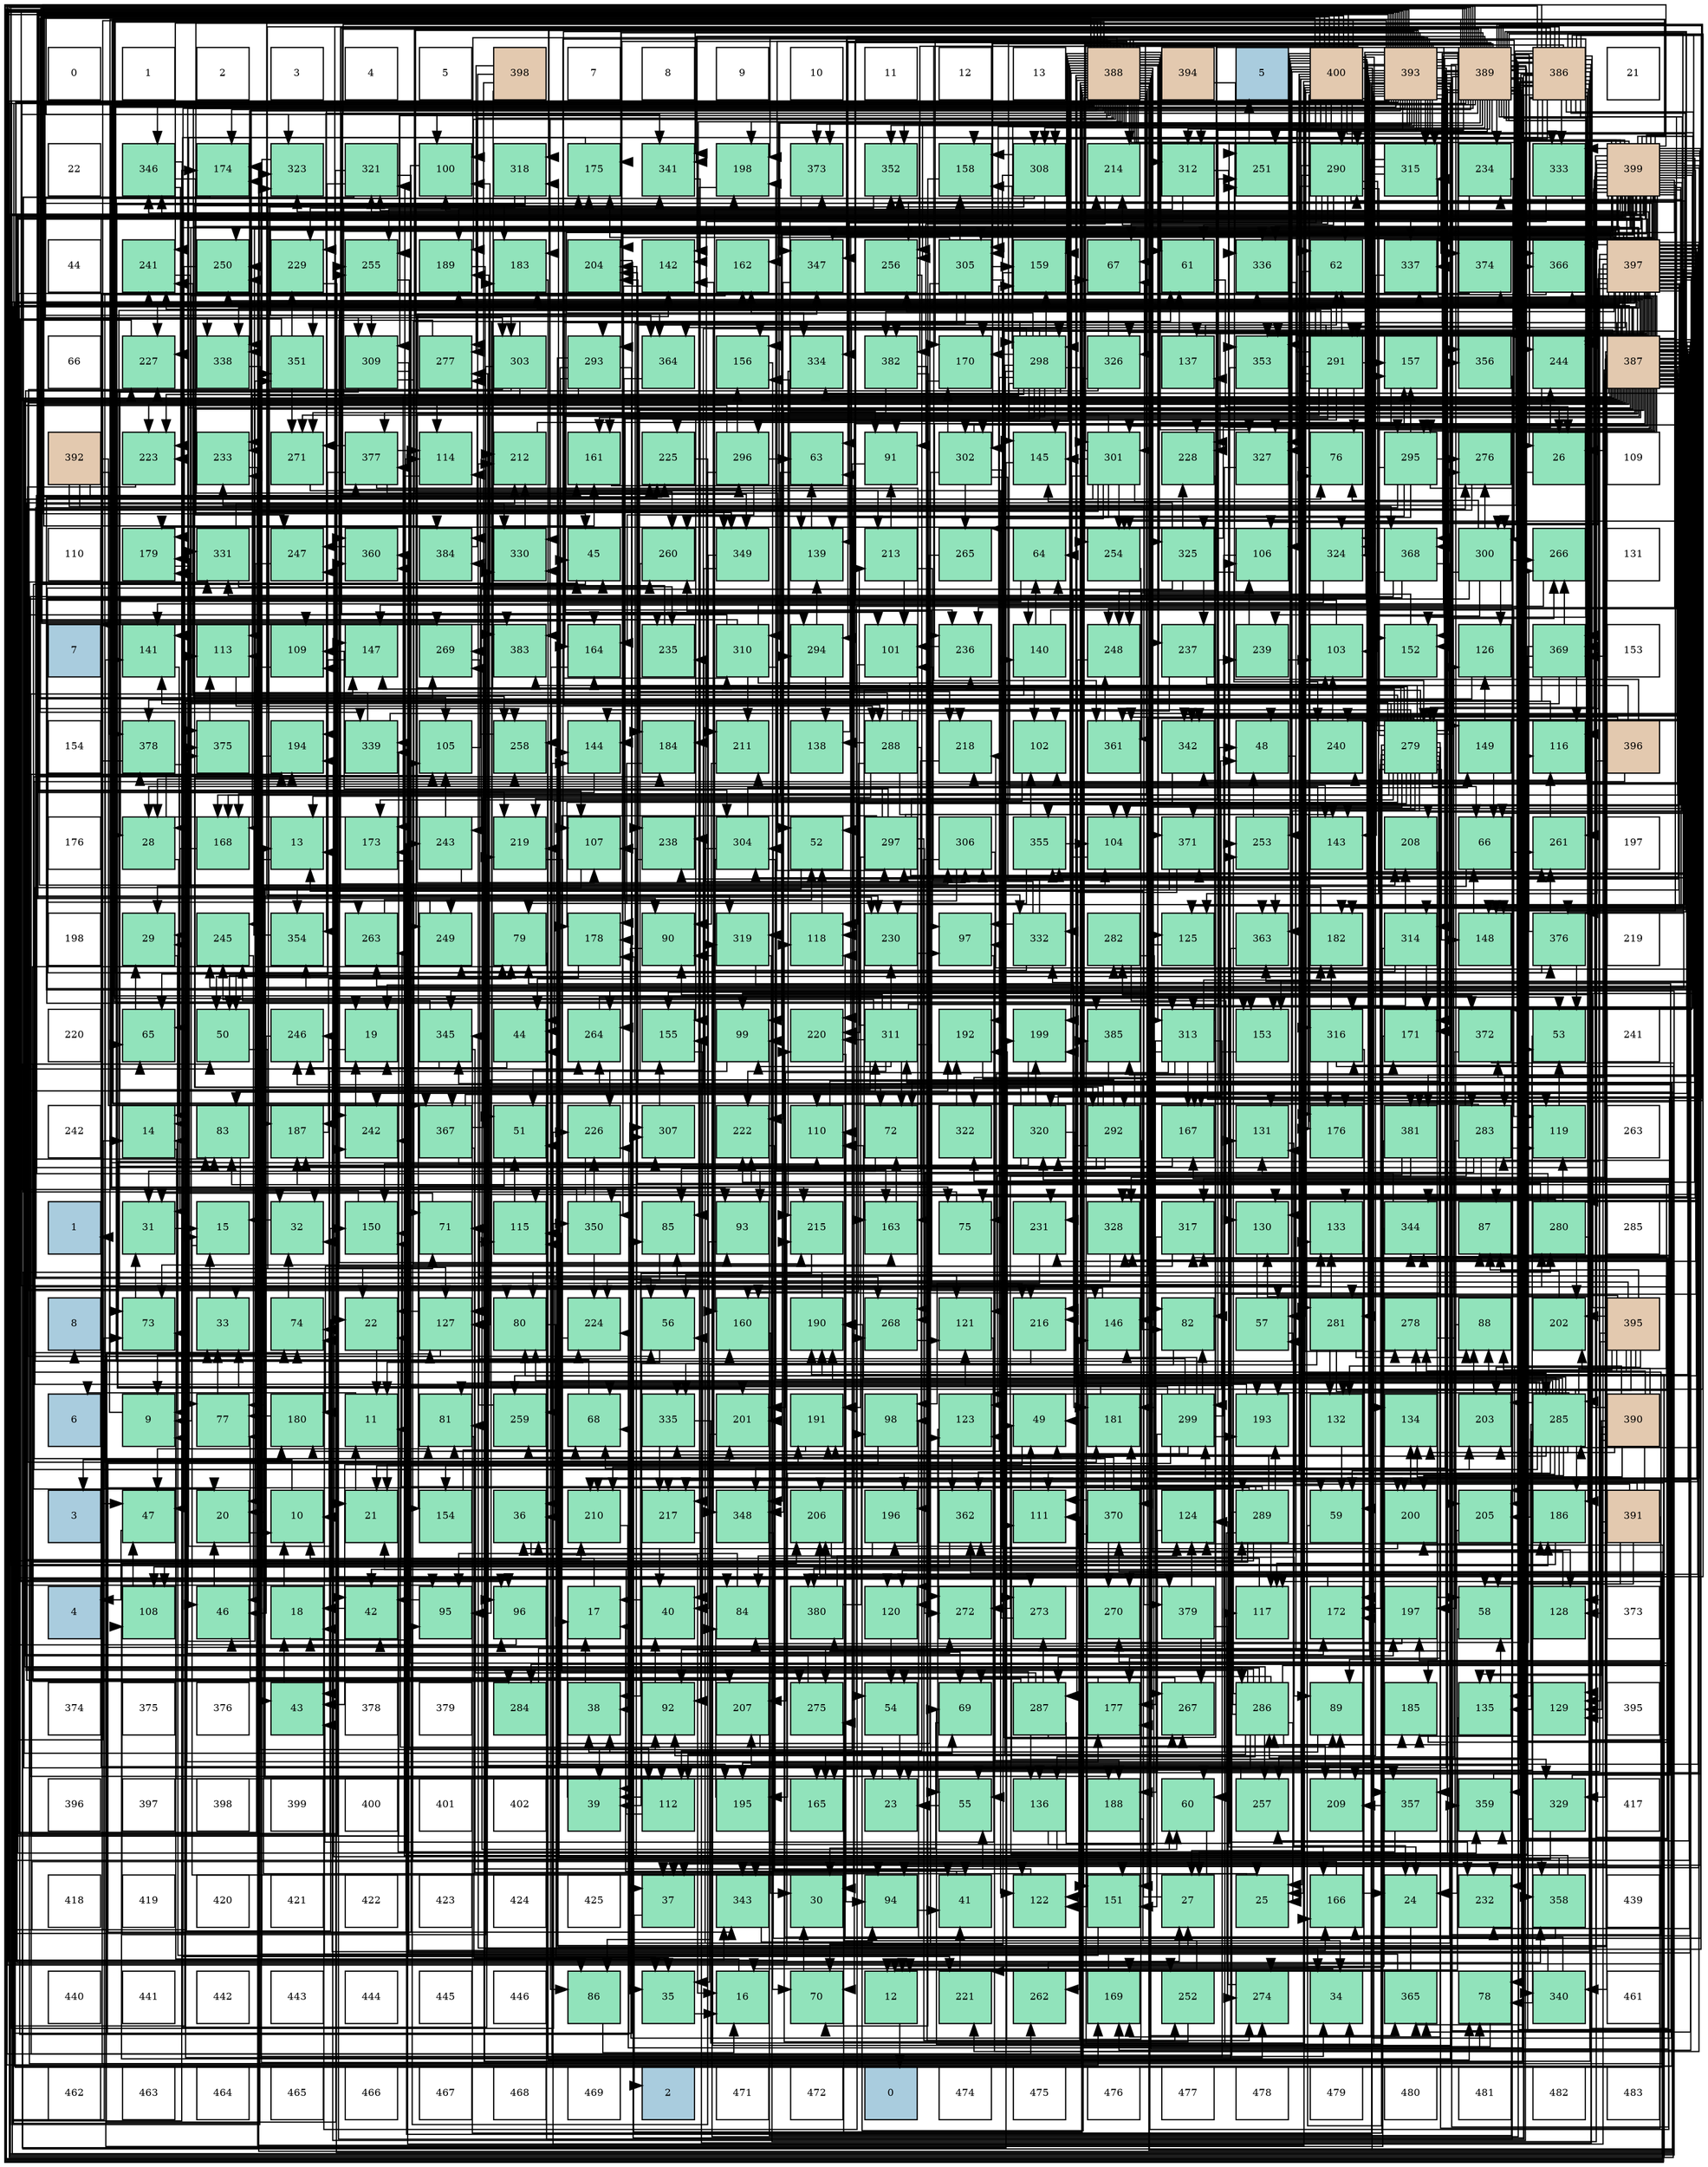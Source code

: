 digraph layout{
 rankdir=TB;
 splines=ortho;
 node [style=filled shape=square fixedsize=true width=0.6];
0[label="0", fontsize=8, fillcolor="#ffffff"];
1[label="1", fontsize=8, fillcolor="#ffffff"];
2[label="2", fontsize=8, fillcolor="#ffffff"];
3[label="3", fontsize=8, fillcolor="#ffffff"];
4[label="4", fontsize=8, fillcolor="#ffffff"];
5[label="5", fontsize=8, fillcolor="#ffffff"];
6[label="398", fontsize=8, fillcolor="#e3c9af"];
7[label="7", fontsize=8, fillcolor="#ffffff"];
8[label="8", fontsize=8, fillcolor="#ffffff"];
9[label="9", fontsize=8, fillcolor="#ffffff"];
10[label="10", fontsize=8, fillcolor="#ffffff"];
11[label="11", fontsize=8, fillcolor="#ffffff"];
12[label="12", fontsize=8, fillcolor="#ffffff"];
13[label="13", fontsize=8, fillcolor="#ffffff"];
14[label="388", fontsize=8, fillcolor="#e3c9af"];
15[label="394", fontsize=8, fillcolor="#e3c9af"];
16[label="5", fontsize=8, fillcolor="#a9ccde"];
17[label="400", fontsize=8, fillcolor="#e3c9af"];
18[label="393", fontsize=8, fillcolor="#e3c9af"];
19[label="389", fontsize=8, fillcolor="#e3c9af"];
20[label="386", fontsize=8, fillcolor="#e3c9af"];
21[label="21", fontsize=8, fillcolor="#ffffff"];
22[label="22", fontsize=8, fillcolor="#ffffff"];
23[label="346", fontsize=8, fillcolor="#91e3bb"];
24[label="174", fontsize=8, fillcolor="#91e3bb"];
25[label="323", fontsize=8, fillcolor="#91e3bb"];
26[label="321", fontsize=8, fillcolor="#91e3bb"];
27[label="100", fontsize=8, fillcolor="#91e3bb"];
28[label="318", fontsize=8, fillcolor="#91e3bb"];
29[label="175", fontsize=8, fillcolor="#91e3bb"];
30[label="341", fontsize=8, fillcolor="#91e3bb"];
31[label="198", fontsize=8, fillcolor="#91e3bb"];
32[label="373", fontsize=8, fillcolor="#91e3bb"];
33[label="352", fontsize=8, fillcolor="#91e3bb"];
34[label="158", fontsize=8, fillcolor="#91e3bb"];
35[label="308", fontsize=8, fillcolor="#91e3bb"];
36[label="214", fontsize=8, fillcolor="#91e3bb"];
37[label="312", fontsize=8, fillcolor="#91e3bb"];
38[label="251", fontsize=8, fillcolor="#91e3bb"];
39[label="290", fontsize=8, fillcolor="#91e3bb"];
40[label="315", fontsize=8, fillcolor="#91e3bb"];
41[label="234", fontsize=8, fillcolor="#91e3bb"];
42[label="333", fontsize=8, fillcolor="#91e3bb"];
43[label="399", fontsize=8, fillcolor="#e3c9af"];
44[label="44", fontsize=8, fillcolor="#ffffff"];
45[label="241", fontsize=8, fillcolor="#91e3bb"];
46[label="250", fontsize=8, fillcolor="#91e3bb"];
47[label="229", fontsize=8, fillcolor="#91e3bb"];
48[label="255", fontsize=8, fillcolor="#91e3bb"];
49[label="189", fontsize=8, fillcolor="#91e3bb"];
50[label="183", fontsize=8, fillcolor="#91e3bb"];
51[label="204", fontsize=8, fillcolor="#91e3bb"];
52[label="142", fontsize=8, fillcolor="#91e3bb"];
53[label="162", fontsize=8, fillcolor="#91e3bb"];
54[label="347", fontsize=8, fillcolor="#91e3bb"];
55[label="256", fontsize=8, fillcolor="#91e3bb"];
56[label="305", fontsize=8, fillcolor="#91e3bb"];
57[label="159", fontsize=8, fillcolor="#91e3bb"];
58[label="67", fontsize=8, fillcolor="#91e3bb"];
59[label="61", fontsize=8, fillcolor="#91e3bb"];
60[label="336", fontsize=8, fillcolor="#91e3bb"];
61[label="62", fontsize=8, fillcolor="#91e3bb"];
62[label="337", fontsize=8, fillcolor="#91e3bb"];
63[label="374", fontsize=8, fillcolor="#91e3bb"];
64[label="366", fontsize=8, fillcolor="#91e3bb"];
65[label="397", fontsize=8, fillcolor="#e3c9af"];
66[label="66", fontsize=8, fillcolor="#ffffff"];
67[label="227", fontsize=8, fillcolor="#91e3bb"];
68[label="338", fontsize=8, fillcolor="#91e3bb"];
69[label="351", fontsize=8, fillcolor="#91e3bb"];
70[label="309", fontsize=8, fillcolor="#91e3bb"];
71[label="277", fontsize=8, fillcolor="#91e3bb"];
72[label="303", fontsize=8, fillcolor="#91e3bb"];
73[label="293", fontsize=8, fillcolor="#91e3bb"];
74[label="364", fontsize=8, fillcolor="#91e3bb"];
75[label="156", fontsize=8, fillcolor="#91e3bb"];
76[label="334", fontsize=8, fillcolor="#91e3bb"];
77[label="382", fontsize=8, fillcolor="#91e3bb"];
78[label="170", fontsize=8, fillcolor="#91e3bb"];
79[label="298", fontsize=8, fillcolor="#91e3bb"];
80[label="326", fontsize=8, fillcolor="#91e3bb"];
81[label="137", fontsize=8, fillcolor="#91e3bb"];
82[label="353", fontsize=8, fillcolor="#91e3bb"];
83[label="291", fontsize=8, fillcolor="#91e3bb"];
84[label="157", fontsize=8, fillcolor="#91e3bb"];
85[label="356", fontsize=8, fillcolor="#91e3bb"];
86[label="244", fontsize=8, fillcolor="#91e3bb"];
87[label="387", fontsize=8, fillcolor="#e3c9af"];
88[label="392", fontsize=8, fillcolor="#e3c9af"];
89[label="223", fontsize=8, fillcolor="#91e3bb"];
90[label="233", fontsize=8, fillcolor="#91e3bb"];
91[label="271", fontsize=8, fillcolor="#91e3bb"];
92[label="377", fontsize=8, fillcolor="#91e3bb"];
93[label="114", fontsize=8, fillcolor="#91e3bb"];
94[label="212", fontsize=8, fillcolor="#91e3bb"];
95[label="161", fontsize=8, fillcolor="#91e3bb"];
96[label="225", fontsize=8, fillcolor="#91e3bb"];
97[label="296", fontsize=8, fillcolor="#91e3bb"];
98[label="63", fontsize=8, fillcolor="#91e3bb"];
99[label="91", fontsize=8, fillcolor="#91e3bb"];
100[label="302", fontsize=8, fillcolor="#91e3bb"];
101[label="145", fontsize=8, fillcolor="#91e3bb"];
102[label="301", fontsize=8, fillcolor="#91e3bb"];
103[label="228", fontsize=8, fillcolor="#91e3bb"];
104[label="327", fontsize=8, fillcolor="#91e3bb"];
105[label="76", fontsize=8, fillcolor="#91e3bb"];
106[label="295", fontsize=8, fillcolor="#91e3bb"];
107[label="276", fontsize=8, fillcolor="#91e3bb"];
108[label="26", fontsize=8, fillcolor="#91e3bb"];
109[label="109", fontsize=8, fillcolor="#ffffff"];
110[label="110", fontsize=8, fillcolor="#ffffff"];
111[label="179", fontsize=8, fillcolor="#91e3bb"];
112[label="331", fontsize=8, fillcolor="#91e3bb"];
113[label="247", fontsize=8, fillcolor="#91e3bb"];
114[label="360", fontsize=8, fillcolor="#91e3bb"];
115[label="384", fontsize=8, fillcolor="#91e3bb"];
116[label="330", fontsize=8, fillcolor="#91e3bb"];
117[label="45", fontsize=8, fillcolor="#91e3bb"];
118[label="260", fontsize=8, fillcolor="#91e3bb"];
119[label="349", fontsize=8, fillcolor="#91e3bb"];
120[label="139", fontsize=8, fillcolor="#91e3bb"];
121[label="213", fontsize=8, fillcolor="#91e3bb"];
122[label="265", fontsize=8, fillcolor="#91e3bb"];
123[label="64", fontsize=8, fillcolor="#91e3bb"];
124[label="254", fontsize=8, fillcolor="#91e3bb"];
125[label="325", fontsize=8, fillcolor="#91e3bb"];
126[label="106", fontsize=8, fillcolor="#91e3bb"];
127[label="324", fontsize=8, fillcolor="#91e3bb"];
128[label="368", fontsize=8, fillcolor="#91e3bb"];
129[label="300", fontsize=8, fillcolor="#91e3bb"];
130[label="266", fontsize=8, fillcolor="#91e3bb"];
131[label="131", fontsize=8, fillcolor="#ffffff"];
132[label="7", fontsize=8, fillcolor="#a9ccde"];
133[label="141", fontsize=8, fillcolor="#91e3bb"];
134[label="113", fontsize=8, fillcolor="#91e3bb"];
135[label="109", fontsize=8, fillcolor="#91e3bb"];
136[label="147", fontsize=8, fillcolor="#91e3bb"];
137[label="269", fontsize=8, fillcolor="#91e3bb"];
138[label="383", fontsize=8, fillcolor="#91e3bb"];
139[label="164", fontsize=8, fillcolor="#91e3bb"];
140[label="235", fontsize=8, fillcolor="#91e3bb"];
141[label="310", fontsize=8, fillcolor="#91e3bb"];
142[label="294", fontsize=8, fillcolor="#91e3bb"];
143[label="101", fontsize=8, fillcolor="#91e3bb"];
144[label="236", fontsize=8, fillcolor="#91e3bb"];
145[label="140", fontsize=8, fillcolor="#91e3bb"];
146[label="248", fontsize=8, fillcolor="#91e3bb"];
147[label="237", fontsize=8, fillcolor="#91e3bb"];
148[label="239", fontsize=8, fillcolor="#91e3bb"];
149[label="103", fontsize=8, fillcolor="#91e3bb"];
150[label="152", fontsize=8, fillcolor="#91e3bb"];
151[label="126", fontsize=8, fillcolor="#91e3bb"];
152[label="369", fontsize=8, fillcolor="#91e3bb"];
153[label="153", fontsize=8, fillcolor="#ffffff"];
154[label="154", fontsize=8, fillcolor="#ffffff"];
155[label="378", fontsize=8, fillcolor="#91e3bb"];
156[label="375", fontsize=8, fillcolor="#91e3bb"];
157[label="194", fontsize=8, fillcolor="#91e3bb"];
158[label="339", fontsize=8, fillcolor="#91e3bb"];
159[label="105", fontsize=8, fillcolor="#91e3bb"];
160[label="258", fontsize=8, fillcolor="#91e3bb"];
161[label="144", fontsize=8, fillcolor="#91e3bb"];
162[label="184", fontsize=8, fillcolor="#91e3bb"];
163[label="211", fontsize=8, fillcolor="#91e3bb"];
164[label="138", fontsize=8, fillcolor="#91e3bb"];
165[label="288", fontsize=8, fillcolor="#91e3bb"];
166[label="218", fontsize=8, fillcolor="#91e3bb"];
167[label="102", fontsize=8, fillcolor="#91e3bb"];
168[label="361", fontsize=8, fillcolor="#91e3bb"];
169[label="342", fontsize=8, fillcolor="#91e3bb"];
170[label="48", fontsize=8, fillcolor="#91e3bb"];
171[label="240", fontsize=8, fillcolor="#91e3bb"];
172[label="279", fontsize=8, fillcolor="#91e3bb"];
173[label="149", fontsize=8, fillcolor="#91e3bb"];
174[label="116", fontsize=8, fillcolor="#91e3bb"];
175[label="396", fontsize=8, fillcolor="#e3c9af"];
176[label="176", fontsize=8, fillcolor="#ffffff"];
177[label="28", fontsize=8, fillcolor="#91e3bb"];
178[label="168", fontsize=8, fillcolor="#91e3bb"];
179[label="13", fontsize=8, fillcolor="#91e3bb"];
180[label="173", fontsize=8, fillcolor="#91e3bb"];
181[label="243", fontsize=8, fillcolor="#91e3bb"];
182[label="219", fontsize=8, fillcolor="#91e3bb"];
183[label="107", fontsize=8, fillcolor="#91e3bb"];
184[label="238", fontsize=8, fillcolor="#91e3bb"];
185[label="304", fontsize=8, fillcolor="#91e3bb"];
186[label="52", fontsize=8, fillcolor="#91e3bb"];
187[label="297", fontsize=8, fillcolor="#91e3bb"];
188[label="306", fontsize=8, fillcolor="#91e3bb"];
189[label="355", fontsize=8, fillcolor="#91e3bb"];
190[label="104", fontsize=8, fillcolor="#91e3bb"];
191[label="371", fontsize=8, fillcolor="#91e3bb"];
192[label="253", fontsize=8, fillcolor="#91e3bb"];
193[label="143", fontsize=8, fillcolor="#91e3bb"];
194[label="208", fontsize=8, fillcolor="#91e3bb"];
195[label="66", fontsize=8, fillcolor="#91e3bb"];
196[label="261", fontsize=8, fillcolor="#91e3bb"];
197[label="197", fontsize=8, fillcolor="#ffffff"];
198[label="198", fontsize=8, fillcolor="#ffffff"];
199[label="29", fontsize=8, fillcolor="#91e3bb"];
200[label="245", fontsize=8, fillcolor="#91e3bb"];
201[label="354", fontsize=8, fillcolor="#91e3bb"];
202[label="263", fontsize=8, fillcolor="#91e3bb"];
203[label="249", fontsize=8, fillcolor="#91e3bb"];
204[label="79", fontsize=8, fillcolor="#91e3bb"];
205[label="178", fontsize=8, fillcolor="#91e3bb"];
206[label="90", fontsize=8, fillcolor="#91e3bb"];
207[label="319", fontsize=8, fillcolor="#91e3bb"];
208[label="118", fontsize=8, fillcolor="#91e3bb"];
209[label="230", fontsize=8, fillcolor="#91e3bb"];
210[label="97", fontsize=8, fillcolor="#91e3bb"];
211[label="332", fontsize=8, fillcolor="#91e3bb"];
212[label="282", fontsize=8, fillcolor="#91e3bb"];
213[label="125", fontsize=8, fillcolor="#91e3bb"];
214[label="363", fontsize=8, fillcolor="#91e3bb"];
215[label="182", fontsize=8, fillcolor="#91e3bb"];
216[label="314", fontsize=8, fillcolor="#91e3bb"];
217[label="148", fontsize=8, fillcolor="#91e3bb"];
218[label="376", fontsize=8, fillcolor="#91e3bb"];
219[label="219", fontsize=8, fillcolor="#ffffff"];
220[label="220", fontsize=8, fillcolor="#ffffff"];
221[label="65", fontsize=8, fillcolor="#91e3bb"];
222[label="50", fontsize=8, fillcolor="#91e3bb"];
223[label="246", fontsize=8, fillcolor="#91e3bb"];
224[label="19", fontsize=8, fillcolor="#91e3bb"];
225[label="345", fontsize=8, fillcolor="#91e3bb"];
226[label="44", fontsize=8, fillcolor="#91e3bb"];
227[label="264", fontsize=8, fillcolor="#91e3bb"];
228[label="155", fontsize=8, fillcolor="#91e3bb"];
229[label="99", fontsize=8, fillcolor="#91e3bb"];
230[label="220", fontsize=8, fillcolor="#91e3bb"];
231[label="311", fontsize=8, fillcolor="#91e3bb"];
232[label="192", fontsize=8, fillcolor="#91e3bb"];
233[label="199", fontsize=8, fillcolor="#91e3bb"];
234[label="385", fontsize=8, fillcolor="#91e3bb"];
235[label="313", fontsize=8, fillcolor="#91e3bb"];
236[label="153", fontsize=8, fillcolor="#91e3bb"];
237[label="316", fontsize=8, fillcolor="#91e3bb"];
238[label="171", fontsize=8, fillcolor="#91e3bb"];
239[label="372", fontsize=8, fillcolor="#91e3bb"];
240[label="53", fontsize=8, fillcolor="#91e3bb"];
241[label="241", fontsize=8, fillcolor="#ffffff"];
242[label="242", fontsize=8, fillcolor="#ffffff"];
243[label="14", fontsize=8, fillcolor="#91e3bb"];
244[label="83", fontsize=8, fillcolor="#91e3bb"];
245[label="187", fontsize=8, fillcolor="#91e3bb"];
246[label="242", fontsize=8, fillcolor="#91e3bb"];
247[label="367", fontsize=8, fillcolor="#91e3bb"];
248[label="51", fontsize=8, fillcolor="#91e3bb"];
249[label="226", fontsize=8, fillcolor="#91e3bb"];
250[label="307", fontsize=8, fillcolor="#91e3bb"];
251[label="222", fontsize=8, fillcolor="#91e3bb"];
252[label="110", fontsize=8, fillcolor="#91e3bb"];
253[label="72", fontsize=8, fillcolor="#91e3bb"];
254[label="322", fontsize=8, fillcolor="#91e3bb"];
255[label="320", fontsize=8, fillcolor="#91e3bb"];
256[label="292", fontsize=8, fillcolor="#91e3bb"];
257[label="167", fontsize=8, fillcolor="#91e3bb"];
258[label="131", fontsize=8, fillcolor="#91e3bb"];
259[label="176", fontsize=8, fillcolor="#91e3bb"];
260[label="381", fontsize=8, fillcolor="#91e3bb"];
261[label="283", fontsize=8, fillcolor="#91e3bb"];
262[label="119", fontsize=8, fillcolor="#91e3bb"];
263[label="263", fontsize=8, fillcolor="#ffffff"];
264[label="1", fontsize=8, fillcolor="#a9ccde"];
265[label="31", fontsize=8, fillcolor="#91e3bb"];
266[label="15", fontsize=8, fillcolor="#91e3bb"];
267[label="32", fontsize=8, fillcolor="#91e3bb"];
268[label="150", fontsize=8, fillcolor="#91e3bb"];
269[label="71", fontsize=8, fillcolor="#91e3bb"];
270[label="115", fontsize=8, fillcolor="#91e3bb"];
271[label="350", fontsize=8, fillcolor="#91e3bb"];
272[label="85", fontsize=8, fillcolor="#91e3bb"];
273[label="93", fontsize=8, fillcolor="#91e3bb"];
274[label="215", fontsize=8, fillcolor="#91e3bb"];
275[label="163", fontsize=8, fillcolor="#91e3bb"];
276[label="75", fontsize=8, fillcolor="#91e3bb"];
277[label="231", fontsize=8, fillcolor="#91e3bb"];
278[label="328", fontsize=8, fillcolor="#91e3bb"];
279[label="317", fontsize=8, fillcolor="#91e3bb"];
280[label="130", fontsize=8, fillcolor="#91e3bb"];
281[label="133", fontsize=8, fillcolor="#91e3bb"];
282[label="344", fontsize=8, fillcolor="#91e3bb"];
283[label="87", fontsize=8, fillcolor="#91e3bb"];
284[label="280", fontsize=8, fillcolor="#91e3bb"];
285[label="285", fontsize=8, fillcolor="#ffffff"];
286[label="8", fontsize=8, fillcolor="#a9ccde"];
287[label="73", fontsize=8, fillcolor="#91e3bb"];
288[label="33", fontsize=8, fillcolor="#91e3bb"];
289[label="74", fontsize=8, fillcolor="#91e3bb"];
290[label="22", fontsize=8, fillcolor="#91e3bb"];
291[label="127", fontsize=8, fillcolor="#91e3bb"];
292[label="80", fontsize=8, fillcolor="#91e3bb"];
293[label="224", fontsize=8, fillcolor="#91e3bb"];
294[label="56", fontsize=8, fillcolor="#91e3bb"];
295[label="160", fontsize=8, fillcolor="#91e3bb"];
296[label="190", fontsize=8, fillcolor="#91e3bb"];
297[label="268", fontsize=8, fillcolor="#91e3bb"];
298[label="121", fontsize=8, fillcolor="#91e3bb"];
299[label="216", fontsize=8, fillcolor="#91e3bb"];
300[label="146", fontsize=8, fillcolor="#91e3bb"];
301[label="82", fontsize=8, fillcolor="#91e3bb"];
302[label="57", fontsize=8, fillcolor="#91e3bb"];
303[label="281", fontsize=8, fillcolor="#91e3bb"];
304[label="278", fontsize=8, fillcolor="#91e3bb"];
305[label="88", fontsize=8, fillcolor="#91e3bb"];
306[label="202", fontsize=8, fillcolor="#91e3bb"];
307[label="395", fontsize=8, fillcolor="#e3c9af"];
308[label="6", fontsize=8, fillcolor="#a9ccde"];
309[label="9", fontsize=8, fillcolor="#91e3bb"];
310[label="77", fontsize=8, fillcolor="#91e3bb"];
311[label="180", fontsize=8, fillcolor="#91e3bb"];
312[label="11", fontsize=8, fillcolor="#91e3bb"];
313[label="81", fontsize=8, fillcolor="#91e3bb"];
314[label="259", fontsize=8, fillcolor="#91e3bb"];
315[label="68", fontsize=8, fillcolor="#91e3bb"];
316[label="335", fontsize=8, fillcolor="#91e3bb"];
317[label="201", fontsize=8, fillcolor="#91e3bb"];
318[label="191", fontsize=8, fillcolor="#91e3bb"];
319[label="98", fontsize=8, fillcolor="#91e3bb"];
320[label="123", fontsize=8, fillcolor="#91e3bb"];
321[label="49", fontsize=8, fillcolor="#91e3bb"];
322[label="181", fontsize=8, fillcolor="#91e3bb"];
323[label="299", fontsize=8, fillcolor="#91e3bb"];
324[label="193", fontsize=8, fillcolor="#91e3bb"];
325[label="132", fontsize=8, fillcolor="#91e3bb"];
326[label="134", fontsize=8, fillcolor="#91e3bb"];
327[label="203", fontsize=8, fillcolor="#91e3bb"];
328[label="285", fontsize=8, fillcolor="#91e3bb"];
329[label="390", fontsize=8, fillcolor="#e3c9af"];
330[label="3", fontsize=8, fillcolor="#a9ccde"];
331[label="47", fontsize=8, fillcolor="#91e3bb"];
332[label="20", fontsize=8, fillcolor="#91e3bb"];
333[label="10", fontsize=8, fillcolor="#91e3bb"];
334[label="21", fontsize=8, fillcolor="#91e3bb"];
335[label="154", fontsize=8, fillcolor="#91e3bb"];
336[label="36", fontsize=8, fillcolor="#91e3bb"];
337[label="210", fontsize=8, fillcolor="#91e3bb"];
338[label="217", fontsize=8, fillcolor="#91e3bb"];
339[label="348", fontsize=8, fillcolor="#91e3bb"];
340[label="206", fontsize=8, fillcolor="#91e3bb"];
341[label="196", fontsize=8, fillcolor="#91e3bb"];
342[label="362", fontsize=8, fillcolor="#91e3bb"];
343[label="111", fontsize=8, fillcolor="#91e3bb"];
344[label="370", fontsize=8, fillcolor="#91e3bb"];
345[label="124", fontsize=8, fillcolor="#91e3bb"];
346[label="289", fontsize=8, fillcolor="#91e3bb"];
347[label="59", fontsize=8, fillcolor="#91e3bb"];
348[label="200", fontsize=8, fillcolor="#91e3bb"];
349[label="205", fontsize=8, fillcolor="#91e3bb"];
350[label="186", fontsize=8, fillcolor="#91e3bb"];
351[label="391", fontsize=8, fillcolor="#e3c9af"];
352[label="4", fontsize=8, fillcolor="#a9ccde"];
353[label="108", fontsize=8, fillcolor="#91e3bb"];
354[label="46", fontsize=8, fillcolor="#91e3bb"];
355[label="18", fontsize=8, fillcolor="#91e3bb"];
356[label="42", fontsize=8, fillcolor="#91e3bb"];
357[label="95", fontsize=8, fillcolor="#91e3bb"];
358[label="96", fontsize=8, fillcolor="#91e3bb"];
359[label="17", fontsize=8, fillcolor="#91e3bb"];
360[label="40", fontsize=8, fillcolor="#91e3bb"];
361[label="84", fontsize=8, fillcolor="#91e3bb"];
362[label="380", fontsize=8, fillcolor="#91e3bb"];
363[label="120", fontsize=8, fillcolor="#91e3bb"];
364[label="272", fontsize=8, fillcolor="#91e3bb"];
365[label="273", fontsize=8, fillcolor="#91e3bb"];
366[label="270", fontsize=8, fillcolor="#91e3bb"];
367[label="379", fontsize=8, fillcolor="#91e3bb"];
368[label="117", fontsize=8, fillcolor="#91e3bb"];
369[label="172", fontsize=8, fillcolor="#91e3bb"];
370[label="197", fontsize=8, fillcolor="#91e3bb"];
371[label="58", fontsize=8, fillcolor="#91e3bb"];
372[label="128", fontsize=8, fillcolor="#91e3bb"];
373[label="373", fontsize=8, fillcolor="#ffffff"];
374[label="374", fontsize=8, fillcolor="#ffffff"];
375[label="375", fontsize=8, fillcolor="#ffffff"];
376[label="376", fontsize=8, fillcolor="#ffffff"];
377[label="43", fontsize=8, fillcolor="#91e3bb"];
378[label="378", fontsize=8, fillcolor="#ffffff"];
379[label="379", fontsize=8, fillcolor="#ffffff"];
380[label="284", fontsize=8, fillcolor="#91e3bb"];
381[label="38", fontsize=8, fillcolor="#91e3bb"];
382[label="92", fontsize=8, fillcolor="#91e3bb"];
383[label="207", fontsize=8, fillcolor="#91e3bb"];
384[label="275", fontsize=8, fillcolor="#91e3bb"];
385[label="54", fontsize=8, fillcolor="#91e3bb"];
386[label="69", fontsize=8, fillcolor="#91e3bb"];
387[label="287", fontsize=8, fillcolor="#91e3bb"];
388[label="177", fontsize=8, fillcolor="#91e3bb"];
389[label="267", fontsize=8, fillcolor="#91e3bb"];
390[label="286", fontsize=8, fillcolor="#91e3bb"];
391[label="89", fontsize=8, fillcolor="#91e3bb"];
392[label="185", fontsize=8, fillcolor="#91e3bb"];
393[label="135", fontsize=8, fillcolor="#91e3bb"];
394[label="129", fontsize=8, fillcolor="#91e3bb"];
395[label="395", fontsize=8, fillcolor="#ffffff"];
396[label="396", fontsize=8, fillcolor="#ffffff"];
397[label="397", fontsize=8, fillcolor="#ffffff"];
398[label="398", fontsize=8, fillcolor="#ffffff"];
399[label="399", fontsize=8, fillcolor="#ffffff"];
400[label="400", fontsize=8, fillcolor="#ffffff"];
401[label="401", fontsize=8, fillcolor="#ffffff"];
402[label="402", fontsize=8, fillcolor="#ffffff"];
403[label="39", fontsize=8, fillcolor="#91e3bb"];
404[label="112", fontsize=8, fillcolor="#91e3bb"];
405[label="195", fontsize=8, fillcolor="#91e3bb"];
406[label="165", fontsize=8, fillcolor="#91e3bb"];
407[label="23", fontsize=8, fillcolor="#91e3bb"];
408[label="55", fontsize=8, fillcolor="#91e3bb"];
409[label="136", fontsize=8, fillcolor="#91e3bb"];
410[label="188", fontsize=8, fillcolor="#91e3bb"];
411[label="60", fontsize=8, fillcolor="#91e3bb"];
412[label="257", fontsize=8, fillcolor="#91e3bb"];
413[label="209", fontsize=8, fillcolor="#91e3bb"];
414[label="357", fontsize=8, fillcolor="#91e3bb"];
415[label="359", fontsize=8, fillcolor="#91e3bb"];
416[label="329", fontsize=8, fillcolor="#91e3bb"];
417[label="417", fontsize=8, fillcolor="#ffffff"];
418[label="418", fontsize=8, fillcolor="#ffffff"];
419[label="419", fontsize=8, fillcolor="#ffffff"];
420[label="420", fontsize=8, fillcolor="#ffffff"];
421[label="421", fontsize=8, fillcolor="#ffffff"];
422[label="422", fontsize=8, fillcolor="#ffffff"];
423[label="423", fontsize=8, fillcolor="#ffffff"];
424[label="424", fontsize=8, fillcolor="#ffffff"];
425[label="425", fontsize=8, fillcolor="#ffffff"];
426[label="37", fontsize=8, fillcolor="#91e3bb"];
427[label="343", fontsize=8, fillcolor="#91e3bb"];
428[label="30", fontsize=8, fillcolor="#91e3bb"];
429[label="94", fontsize=8, fillcolor="#91e3bb"];
430[label="41", fontsize=8, fillcolor="#91e3bb"];
431[label="122", fontsize=8, fillcolor="#91e3bb"];
432[label="151", fontsize=8, fillcolor="#91e3bb"];
433[label="27", fontsize=8, fillcolor="#91e3bb"];
434[label="25", fontsize=8, fillcolor="#91e3bb"];
435[label="166", fontsize=8, fillcolor="#91e3bb"];
436[label="24", fontsize=8, fillcolor="#91e3bb"];
437[label="232", fontsize=8, fillcolor="#91e3bb"];
438[label="358", fontsize=8, fillcolor="#91e3bb"];
439[label="439", fontsize=8, fillcolor="#ffffff"];
440[label="440", fontsize=8, fillcolor="#ffffff"];
441[label="441", fontsize=8, fillcolor="#ffffff"];
442[label="442", fontsize=8, fillcolor="#ffffff"];
443[label="443", fontsize=8, fillcolor="#ffffff"];
444[label="444", fontsize=8, fillcolor="#ffffff"];
445[label="445", fontsize=8, fillcolor="#ffffff"];
446[label="446", fontsize=8, fillcolor="#ffffff"];
447[label="86", fontsize=8, fillcolor="#91e3bb"];
448[label="35", fontsize=8, fillcolor="#91e3bb"];
449[label="16", fontsize=8, fillcolor="#91e3bb"];
450[label="70", fontsize=8, fillcolor="#91e3bb"];
451[label="12", fontsize=8, fillcolor="#91e3bb"];
452[label="221", fontsize=8, fillcolor="#91e3bb"];
453[label="262", fontsize=8, fillcolor="#91e3bb"];
454[label="169", fontsize=8, fillcolor="#91e3bb"];
455[label="252", fontsize=8, fillcolor="#91e3bb"];
456[label="274", fontsize=8, fillcolor="#91e3bb"];
457[label="34", fontsize=8, fillcolor="#91e3bb"];
458[label="365", fontsize=8, fillcolor="#91e3bb"];
459[label="78", fontsize=8, fillcolor="#91e3bb"];
460[label="340", fontsize=8, fillcolor="#91e3bb"];
461[label="461", fontsize=8, fillcolor="#ffffff"];
462[label="462", fontsize=8, fillcolor="#ffffff"];
463[label="463", fontsize=8, fillcolor="#ffffff"];
464[label="464", fontsize=8, fillcolor="#ffffff"];
465[label="465", fontsize=8, fillcolor="#ffffff"];
466[label="466", fontsize=8, fillcolor="#ffffff"];
467[label="467", fontsize=8, fillcolor="#ffffff"];
468[label="468", fontsize=8, fillcolor="#ffffff"];
469[label="469", fontsize=8, fillcolor="#ffffff"];
470[label="2", fontsize=8, fillcolor="#a9ccde"];
471[label="471", fontsize=8, fillcolor="#ffffff"];
472[label="472", fontsize=8, fillcolor="#ffffff"];
473[label="0", fontsize=8, fillcolor="#a9ccde"];
474[label="474", fontsize=8, fillcolor="#ffffff"];
475[label="475", fontsize=8, fillcolor="#ffffff"];
476[label="476", fontsize=8, fillcolor="#ffffff"];
477[label="477", fontsize=8, fillcolor="#ffffff"];
478[label="478", fontsize=8, fillcolor="#ffffff"];
479[label="479", fontsize=8, fillcolor="#ffffff"];
480[label="480", fontsize=8, fillcolor="#ffffff"];
481[label="481", fontsize=8, fillcolor="#ffffff"];
482[label="482", fontsize=8, fillcolor="#ffffff"];
483[label="483", fontsize=8, fillcolor="#ffffff"];
edge [constraint=false, style=vis];309 -> 264;
333 -> 330;
312 -> 308;
451 -> 473;
179 -> 309;
243 -> 309;
266 -> 309;
449 -> 309;
359 -> 333;
355 -> 333;
224 -> 333;
332 -> 333;
334 -> 312;
290 -> 312;
407 -> 312;
436 -> 451;
434 -> 179;
108 -> 179;
433 -> 179;
177 -> 243;
199 -> 243;
428 -> 266;
265 -> 266;
267 -> 266;
288 -> 266;
457 -> 449;
448 -> 449;
336 -> 449;
426 -> 470;
381 -> 359;
403 -> 359;
360 -> 359;
430 -> 359;
356 -> 355;
377 -> 355;
226 -> 224;
117 -> 332;
354 -> 332;
331 -> 352;
170 -> 334;
321 -> 334;
222 -> 290;
248 -> 290;
186 -> 407;
240 -> 407;
385 -> 407;
408 -> 407;
294 -> 312;
302 -> 436;
371 -> 436;
347 -> 451;
411 -> 434;
59 -> 108;
61 -> 433;
98 -> 179;
123 -> 177;
221 -> 199;
195 -> 199;
58 -> 243;
315 -> 243;
386 -> 428;
450 -> 428;
269 -> 265;
253 -> 265;
287 -> 265;
289 -> 267;
276 -> 267;
105 -> 288;
310 -> 288;
459 -> 457;
204 -> 457;
292 -> 448;
313 -> 448;
301 -> 448;
244 -> 448;
361 -> 336;
272 -> 336;
447 -> 449;
283 -> 426;
305 -> 426;
391 -> 381;
206 -> 403;
99 -> 403;
382 -> 360;
273 -> 360;
429 -> 430;
357 -> 356;
358 -> 356;
210 -> 377;
319 -> 377;
229 -> 377;
27 -> 355;
143 -> 355;
167 -> 226;
149 -> 224;
190 -> 224;
159 -> 117;
126 -> 354;
183 -> 332;
353 -> 331;
135 -> 331;
252 -> 170;
343 -> 321;
404 -> 334;
134 -> 334;
93 -> 222;
270 -> 248;
174 -> 290;
368 -> 290;
208 -> 186;
262 -> 240;
363 -> 385;
298 -> 408;
431 -> 408;
320 -> 408;
345 -> 408;
213 -> 294;
151 -> 294;
291 -> 286;
372 -> 302;
394 -> 371;
280 -> 436;
258 -> 436;
325 -> 347;
281 -> 347;
326 -> 451;
393 -> 451;
409 -> 411;
409 -> 213;
81 -> 59;
81 -> 61;
164 -> 98;
120 -> 98;
145 -> 123;
145 -> 313;
145 -> 262;
133 -> 177;
52 -> 177;
193 -> 177;
161 -> 221;
101 -> 221;
300 -> 221;
136 -> 221;
217 -> 195;
173 -> 195;
173 -> 151;
268 -> 199;
432 -> 199;
150 -> 58;
236 -> 315;
335 -> 315;
228 -> 386;
75 -> 450;
84 -> 450;
34 -> 450;
57 -> 450;
295 -> 428;
95 -> 428;
53 -> 269;
275 -> 253;
139 -> 287;
406 -> 287;
435 -> 287;
257 -> 287;
178 -> 265;
454 -> 289;
78 -> 289;
238 -> 289;
369 -> 289;
180 -> 276;
24 -> 267;
29 -> 267;
259 -> 105;
388 -> 310;
205 -> 310;
111 -> 310;
311 -> 310;
322 -> 288;
215 -> 288;
50 -> 459;
162 -> 204;
392 -> 204;
350 -> 204;
245 -> 204;
410 -> 457;
49 -> 457;
296 -> 292;
318 -> 313;
232 -> 301;
324 -> 244;
157 -> 361;
405 -> 361;
341 -> 361;
370 -> 361;
31 -> 272;
233 -> 336;
348 -> 336;
317 -> 447;
306 -> 283;
327 -> 305;
51 -> 426;
349 -> 426;
340 -> 391;
383 -> 391;
194 -> 391;
413 -> 391;
337 -> 381;
163 -> 206;
94 -> 99;
121 -> 99;
121 -> 210;
121 -> 143;
36 -> 99;
274 -> 403;
299 -> 403;
338 -> 382;
166 -> 273;
182 -> 360;
230 -> 429;
452 -> 430;
251 -> 430;
89 -> 357;
293 -> 357;
96 -> 357;
249 -> 357;
67 -> 358;
103 -> 356;
47 -> 356;
209 -> 210;
277 -> 319;
437 -> 229;
90 -> 377;
41 -> 27;
140 -> 27;
144 -> 143;
147 -> 167;
147 -> 149;
184 -> 226;
148 -> 149;
148 -> 126;
171 -> 149;
45 -> 190;
246 -> 224;
181 -> 159;
181 -> 183;
86 -> 354;
200 -> 354;
223 -> 354;
113 -> 332;
146 -> 353;
203 -> 135;
46 -> 331;
38 -> 16;
455 -> 252;
455 -> 208;
192 -> 170;
124 -> 343;
48 -> 404;
55 -> 404;
412 -> 134;
160 -> 93;
314 -> 270;
118 -> 248;
196 -> 174;
453 -> 368;
202 -> 186;
227 -> 240;
122 -> 363;
130 -> 385;
389 -> 385;
297 -> 298;
137 -> 298;
366 -> 431;
91 -> 431;
364 -> 320;
365 -> 320;
456 -> 345;
384 -> 294;
107 -> 294;
71 -> 291;
304 -> 372;
172 -> 302;
172 -> 123;
172 -> 195;
172 -> 386;
172 -> 253;
172 -> 301;
172 -> 208;
172 -> 280;
172 -> 258;
172 -> 133;
172 -> 52;
172 -> 161;
172 -> 101;
172 -> 300;
172 -> 136;
172 -> 217;
172 -> 432;
172 -> 236;
172 -> 228;
172 -> 75;
172 -> 84;
172 -> 295;
172 -> 95;
172 -> 275;
172 -> 139;
172 -> 435;
172 -> 178;
172 -> 454;
172 -> 238;
172 -> 369;
172 -> 180;
172 -> 29;
172 -> 388;
172 -> 205;
172 -> 111;
172 -> 130;
172 -> 384;
172 -> 107;
284 -> 262;
284 -> 394;
284 -> 280;
284 -> 258;
284 -> 306;
284 -> 51;
303 -> 371;
303 -> 305;
303 -> 431;
303 -> 325;
303 -> 281;
212 -> 347;
212 -> 280;
261 -> 240;
261 -> 347;
261 -> 283;
261 -> 252;
261 -> 262;
261 -> 281;
261 -> 51;
261 -> 297;
261 -> 364;
380 -> 281;
328 -> 459;
328 -> 292;
328 -> 313;
328 -> 244;
328 -> 272;
328 -> 252;
328 -> 326;
328 -> 393;
328 -> 50;
328 -> 162;
328 -> 392;
328 -> 350;
328 -> 410;
328 -> 49;
328 -> 296;
328 -> 318;
328 -> 232;
328 -> 324;
328 -> 405;
328 -> 341;
328 -> 370;
328 -> 31;
328 -> 233;
328 -> 348;
328 -> 327;
328 -> 349;
390 -> 434;
390 -> 386;
390 -> 105;
390 -> 404;
390 -> 270;
390 -> 298;
390 -> 409;
390 -> 120;
390 -> 406;
390 -> 322;
390 -> 392;
390 -> 245;
390 -> 192;
390 -> 412;
390 -> 107;
387 -> 222;
387 -> 313;
387 -> 270;
387 -> 409;
387 -> 81;
387 -> 192;
387 -> 365;
165 -> 411;
165 -> 58;
165 -> 164;
165 -> 57;
165 -> 295;
165 -> 259;
165 -> 111;
165 -> 341;
346 -> 411;
346 -> 93;
346 -> 368;
346 -> 133;
346 -> 161;
346 -> 136;
346 -> 268;
346 -> 296;
346 -> 318;
346 -> 324;
39 -> 434;
39 -> 108;
39 -> 433;
39 -> 59;
39 -> 61;
39 -> 98;
39 -> 58;
39 -> 213;
39 -> 120;
39 -> 150;
39 -> 335;
83 -> 434;
83 -> 61;
83 -> 105;
83 -> 84;
83 -> 139;
83 -> 406;
83 -> 50;
83 -> 162;
83 -> 337;
83 -> 36;
83 -> 299;
83 -> 96;
83 -> 184;
83 -> 45;
256 -> 59;
256 -> 272;
256 -> 238;
256 -> 205;
256 -> 157;
256 -> 383;
256 -> 413;
256 -> 299;
73 -> 433;
73 -> 180;
73 -> 388;
73 -> 311;
73 -> 405;
142 -> 164;
142 -> 120;
106 -> 213;
106 -> 120;
106 -> 84;
106 -> 370;
106 -> 118;
106 -> 297;
106 -> 107;
97 -> 98;
97 -> 386;
97 -> 75;
97 -> 139;
97 -> 162;
187 -> 135;
187 -> 145;
187 -> 193;
187 -> 318;
187 -> 163;
187 -> 38;
187 -> 455;
187 -> 364;
187 -> 384;
79 -> 253;
79 -> 133;
79 -> 193;
79 -> 161;
79 -> 101;
79 -> 217;
79 -> 432;
79 -> 228;
79 -> 75;
79 -> 34;
79 -> 57;
79 -> 95;
79 -> 53;
79 -> 275;
79 -> 406;
79 -> 178;
79 -> 78;
79 -> 205;
79 -> 311;
79 -> 389;
323 -> 321;
323 -> 269;
323 -> 301;
323 -> 244;
323 -> 320;
323 -> 151;
323 -> 52;
323 -> 300;
323 -> 268;
323 -> 432;
323 -> 324;
323 -> 48;
129 -> 105;
129 -> 151;
129 -> 193;
129 -> 268;
129 -> 238;
129 -> 130;
129 -> 107;
102 -> 292;
102 -> 134;
102 -> 208;
102 -> 101;
102 -> 173;
102 -> 232;
102 -> 124;
102 -> 55;
102 -> 227;
102 -> 91;
100 -> 315;
100 -> 300;
100 -> 84;
100 -> 78;
100 -> 259;
100 -> 122;
72 -> 300;
72 -> 340;
72 -> 194;
72 -> 274;
72 -> 89;
185 -> 173;
185 -> 268;
185 -> 295;
185 -> 388;
56 -> 248;
56 -> 186;
56 -> 236;
56 -> 34;
56 -> 57;
56 -> 29;
56 -> 317;
56 -> 389;
188 -> 335;
188 -> 275;
188 -> 410;
250 -> 228;
35 -> 75;
35 -> 34;
35 -> 295;
35 -> 245;
35 -> 341;
70 -> 269;
70 -> 435;
70 -> 257;
70 -> 317;
141 -> 135;
141 -> 275;
141 -> 410;
141 -> 163;
141 -> 41;
141 -> 144;
231 -> 253;
231 -> 206;
231 -> 229;
231 -> 121;
231 -> 299;
231 -> 230;
231 -> 251;
231 -> 67;
231 -> 209;
231 -> 148;
231 -> 200;
37 -> 435;
37 -> 49;
37 -> 163;
235 -> 276;
235 -> 363;
235 -> 257;
235 -> 454;
235 -> 24;
235 -> 111;
235 -> 322;
235 -> 215;
235 -> 317;
216 -> 238;
216 -> 194;
216 -> 413;
216 -> 299;
216 -> 203;
40 -> 206;
40 -> 369;
40 -> 405;
237 -> 369;
237 -> 24;
237 -> 259;
237 -> 215;
279 -> 388;
279 -> 311;
28 -> 111;
28 -> 203;
207 -> 322;
207 -> 317;
255 -> 170;
255 -> 50;
255 -> 245;
255 -> 324;
255 -> 157;
255 -> 233;
26 -> 245;
26 -> 318;
26 -> 232;
26 -> 157;
254 -> 232;
25 -> 447;
127 -> 447;
125 -> 383;
125 -> 103;
125 -> 277;
125 -> 147;
125 -> 171;
125 -> 181;
125 -> 86;
80 -> 273;
80 -> 319;
80 -> 337;
104 -> 381;
278 -> 381;
416 -> 94;
416 -> 230;
416 -> 251;
116 -> 94;
112 -> 94;
112 -> 140;
211 -> 210;
211 -> 143;
211 -> 36;
211 -> 140;
42 -> 99;
42 -> 190;
76 -> 274;
316 -> 126;
316 -> 338;
60 -> 382;
62 -> 382;
68 -> 382;
158 -> 166;
158 -> 45;
460 -> 319;
460 -> 182;
460 -> 452;
30 -> 360;
169 -> 230;
427 -> 429;
282 -> 429;
282 -> 159;
225 -> 429;
225 -> 200;
225 -> 223;
23 -> 452;
23 -> 67;
23 -> 113;
54 -> 251;
339 -> 430;
119 -> 293;
119 -> 249;
271 -> 27;
271 -> 293;
271 -> 249;
69 -> 358;
69 -> 47;
69 -> 91;
33 -> 47;
82 -> 437;
201 -> 90;
189 -> 226;
189 -> 167;
189 -> 190;
85 -> 246;
414 -> 246;
438 -> 117;
438 -> 183;
438 -> 208;
415 -> 223;
114 -> 113;
168 -> 146;
342 -> 353;
214 -> 353;
74 -> 203;
458 -> 46;
64 -> 331;
247 -> 252;
247 -> 262;
247 -> 431;
247 -> 137;
128 -> 170;
128 -> 202;
128 -> 122;
128 -> 366;
128 -> 365;
152 -> 321;
152 -> 343;
152 -> 174;
152 -> 412;
152 -> 314;
152 -> 130;
152 -> 456;
344 -> 343;
344 -> 174;
344 -> 314;
344 -> 453;
344 -> 202;
344 -> 366;
191 -> 321;
191 -> 404;
239 -> 48;
239 -> 412;
32 -> 48;
63 -> 134;
156 -> 134;
218 -> 240;
218 -> 160;
218 -> 196;
218 -> 130;
92 -> 222;
92 -> 186;
92 -> 93;
92 -> 297;
92 -> 91;
155 -> 248;
155 -> 368;
155 -> 364;
367 -> 363;
367 -> 345;
367 -> 389;
367 -> 456;
362 -> 345;
362 -> 297;
260 -> 298;
260 -> 320;
260 -> 456;
77 -> 91;
77 -> 364;
77 -> 456;
138 -> 132;
115 -> 71;
234 -> 291;
20 -> 433;
20 -> 226;
20 -> 210;
20 -> 229;
20 -> 126;
20 -> 363;
20 -> 345;
20 -> 228;
20 -> 34;
20 -> 95;
20 -> 257;
20 -> 215;
20 -> 392;
20 -> 350;
20 -> 182;
20 -> 249;
20 -> 90;
20 -> 246;
20 -> 86;
20 -> 146;
20 -> 390;
20 -> 165;
20 -> 83;
20 -> 106;
20 -> 97;
20 -> 250;
20 -> 35;
20 -> 28;
20 -> 207;
20 -> 80;
20 -> 278;
20 -> 42;
20 -> 316;
20 -> 62;
20 -> 158;
20 -> 342;
20 -> 214;
20 -> 74;
20 -> 458;
20 -> 64;
20 -> 152;
20 -> 218;
20 -> 92;
20 -> 155;
20 -> 115;
20 -> 234;
87 -> 108;
87 -> 117;
87 -> 276;
87 -> 358;
87 -> 143;
87 -> 149;
87 -> 190;
87 -> 159;
87 -> 126;
87 -> 183;
87 -> 161;
87 -> 136;
87 -> 217;
87 -> 150;
87 -> 236;
87 -> 95;
87 -> 53;
87 -> 435;
87 -> 178;
87 -> 454;
87 -> 78;
87 -> 369;
87 -> 24;
87 -> 29;
87 -> 322;
87 -> 49;
87 -> 296;
87 -> 370;
87 -> 31;
87 -> 348;
87 -> 340;
87 -> 338;
87 -> 166;
87 -> 89;
87 -> 293;
87 -> 96;
87 -> 249;
87 -> 67;
87 -> 103;
87 -> 209;
87 -> 277;
87 -> 437;
87 -> 144;
87 -> 184;
87 -> 171;
87 -> 45;
87 -> 246;
87 -> 200;
87 -> 46;
87 -> 390;
87 -> 165;
87 -> 256;
87 -> 73;
87 -> 106;
87 -> 187;
87 -> 323;
87 -> 102;
87 -> 188;
87 -> 216;
87 -> 40;
87 -> 279;
87 -> 254;
87 -> 25;
87 -> 80;
87 -> 104;
87 -> 278;
87 -> 416;
87 -> 116;
87 -> 76;
87 -> 60;
87 -> 62;
87 -> 460;
87 -> 30;
87 -> 169;
87 -> 427;
87 -> 54;
87 -> 339;
87 -> 33;
87 -> 82;
87 -> 201;
87 -> 415;
87 -> 114;
87 -> 214;
87 -> 458;
87 -> 64;
87 -> 247;
87 -> 128;
87 -> 152;
87 -> 218;
87 -> 92;
87 -> 155;
87 -> 367;
14 -> 59;
14 -> 61;
14 -> 123;
14 -> 58;
14 -> 459;
14 -> 301;
14 -> 272;
14 -> 273;
14 -> 27;
14 -> 167;
14 -> 183;
14 -> 52;
14 -> 432;
14 -> 150;
14 -> 236;
14 -> 57;
14 -> 53;
14 -> 178;
14 -> 205;
14 -> 350;
14 -> 49;
14 -> 157;
14 -> 31;
14 -> 233;
14 -> 36;
14 -> 274;
14 -> 47;
14 -> 90;
14 -> 45;
14 -> 146;
14 -> 48;
14 -> 389;
14 -> 71;
14 -> 387;
14 -> 346;
14 -> 73;
14 -> 142;
14 -> 106;
14 -> 97;
14 -> 187;
14 -> 129;
14 -> 102;
14 -> 100;
14 -> 56;
14 -> 188;
14 -> 35;
14 -> 70;
14 -> 141;
14 -> 231;
14 -> 37;
14 -> 235;
14 -> 279;
14 -> 255;
14 -> 125;
14 -> 104;
14 -> 416;
14 -> 116;
14 -> 112;
14 -> 211;
14 -> 42;
14 -> 316;
14 -> 60;
14 -> 68;
14 -> 158;
14 -> 427;
14 -> 225;
14 -> 23;
14 -> 82;
14 -> 201;
14 -> 168;
14 -> 74;
14 -> 458;
14 -> 64;
14 -> 247;
14 -> 344;
14 -> 191;
14 -> 239;
14 -> 218;
14 -> 362;
14 -> 260;
14 -> 77;
14 -> 138;
14 -> 234;
19 -> 108;
19 -> 117;
19 -> 195;
19 -> 315;
19 -> 459;
19 -> 292;
19 -> 358;
19 -> 167;
19 -> 159;
19 -> 291;
19 -> 193;
19 -> 101;
19 -> 217;
19 -> 150;
19 -> 257;
19 -> 454;
19 -> 78;
19 -> 24;
19 -> 29;
19 -> 259;
19 -> 215;
19 -> 233;
19 -> 348;
19 -> 182;
19 -> 293;
19 -> 103;
19 -> 437;
19 -> 41;
19 -> 140;
19 -> 171;
19 -> 223;
19 -> 113;
19 -> 71;
19 -> 390;
19 -> 346;
19 -> 83;
19 -> 256;
19 -> 323;
19 -> 102;
19 -> 72;
19 -> 56;
19 -> 188;
19 -> 250;
19 -> 35;
19 -> 231;
19 -> 37;
19 -> 40;
19 -> 237;
19 -> 279;
19 -> 25;
19 -> 104;
19 -> 278;
19 -> 76;
19 -> 68;
19 -> 30;
19 -> 169;
19 -> 282;
19 -> 54;
19 -> 339;
19 -> 119;
19 -> 33;
19 -> 85;
19 -> 414;
19 -> 415;
19 -> 114;
19 -> 128;
19 -> 152;
19 -> 362;
329 -> 371;
329 -> 305;
329 -> 372;
329 -> 394;
329 -> 280;
329 -> 325;
329 -> 326;
329 -> 393;
329 -> 306;
329 -> 327;
329 -> 349;
351 -> 371;
351 -> 372;
351 -> 394;
351 -> 258;
351 -> 326;
351 -> 393;
351 -> 380;
88 -> 247;
88 -> 128;
88 -> 92;
88 -> 155;
88 -> 367;
18 -> 244;
18 -> 283;
18 -> 93;
18 -> 368;
18 -> 258;
18 -> 281;
18 -> 326;
18 -> 145;
18 -> 133;
18 -> 52;
18 -> 136;
18 -> 139;
18 -> 180;
18 -> 50;
18 -> 350;
18 -> 296;
18 -> 31;
18 -> 348;
18 -> 327;
18 -> 51;
18 -> 349;
18 -> 166;
18 -> 182;
18 -> 209;
18 -> 184;
18 -> 148;
18 -> 455;
18 -> 124;
18 -> 55;
18 -> 160;
18 -> 118;
18 -> 196;
18 -> 227;
18 -> 137;
18 -> 384;
18 -> 284;
18 -> 303;
18 -> 212;
18 -> 387;
18 -> 39;
18 -> 79;
18 -> 100;
18 -> 72;
18 -> 185;
18 -> 250;
18 -> 141;
18 -> 37;
18 -> 216;
18 -> 40;
18 -> 28;
18 -> 26;
18 -> 254;
18 -> 127;
18 -> 125;
18 -> 116;
18 -> 112;
18 -> 316;
18 -> 60;
18 -> 62;
18 -> 68;
18 -> 30;
18 -> 427;
18 -> 282;
18 -> 54;
18 -> 271;
18 -> 69;
18 -> 33;
18 -> 82;
18 -> 189;
18 -> 85;
18 -> 414;
18 -> 438;
18 -> 342;
18 -> 344;
18 -> 32;
18 -> 156;
15 -> 38;
307 -> 302;
307 -> 283;
307 -> 305;
307 -> 394;
307 -> 325;
307 -> 393;
307 -> 306;
307 -> 327;
307 -> 51;
307 -> 349;
307 -> 304;
307 -> 212;
307 -> 380;
175 -> 38;
175 -> 168;
175 -> 342;
175 -> 214;
175 -> 138;
65 -> 411;
65 -> 409;
65 -> 81;
65 -> 340;
65 -> 383;
65 -> 194;
65 -> 337;
65 -> 121;
65 -> 338;
65 -> 166;
65 -> 452;
65 -> 251;
65 -> 89;
65 -> 96;
65 -> 67;
65 -> 103;
65 -> 277;
65 -> 437;
65 -> 144;
65 -> 147;
65 -> 86;
65 -> 160;
65 -> 314;
65 -> 227;
65 -> 137;
65 -> 366;
65 -> 365;
65 -> 172;
65 -> 303;
65 -> 261;
65 -> 328;
65 -> 39;
65 -> 142;
65 -> 129;
65 -> 185;
65 -> 255;
65 -> 26;
65 -> 127;
65 -> 104;
65 -> 278;
65 -> 112;
65 -> 211;
65 -> 62;
65 -> 68;
65 -> 158;
65 -> 169;
65 -> 225;
65 -> 23;
65 -> 54;
65 -> 339;
65 -> 119;
65 -> 271;
65 -> 69;
65 -> 33;
65 -> 82;
65 -> 201;
65 -> 189;
65 -> 85;
65 -> 438;
65 -> 415;
65 -> 114;
65 -> 168;
65 -> 64;
65 -> 239;
65 -> 32;
65 -> 63;
65 -> 156;
65 -> 362;
65 -> 260;
65 -> 77;
6 -> 291;
6 -> 71;
6 -> 138;
6 -> 115;
43 -> 206;
43 -> 229;
43 -> 270;
43 -> 174;
43 -> 340;
43 -> 413;
43 -> 337;
43 -> 94;
43 -> 274;
43 -> 338;
43 -> 230;
43 -> 89;
43 -> 96;
43 -> 209;
43 -> 90;
43 -> 41;
43 -> 144;
43 -> 171;
43 -> 181;
43 -> 86;
43 -> 200;
43 -> 46;
43 -> 124;
43 -> 55;
43 -> 118;
43 -> 196;
43 -> 202;
43 -> 227;
43 -> 304;
43 -> 172;
43 -> 284;
43 -> 261;
43 -> 328;
43 -> 79;
43 -> 129;
43 -> 100;
43 -> 185;
43 -> 56;
43 -> 70;
43 -> 235;
43 -> 237;
43 -> 207;
43 -> 255;
43 -> 26;
43 -> 25;
43 -> 127;
43 -> 116;
43 -> 211;
43 -> 42;
43 -> 76;
43 -> 60;
43 -> 460;
43 -> 30;
43 -> 169;
43 -> 427;
43 -> 282;
43 -> 225;
43 -> 23;
43 -> 339;
43 -> 119;
43 -> 271;
43 -> 69;
43 -> 189;
43 -> 414;
43 -> 438;
43 -> 415;
43 -> 114;
43 -> 74;
43 -> 191;
43 -> 63;
43 -> 260;
17 -> 222;
17 -> 343;
17 -> 146;
17 -> 46;
17 -> 38;
17 -> 192;
17 -> 124;
17 -> 55;
17 -> 160;
17 -> 118;
17 -> 196;
17 -> 453;
17 -> 137;
17 -> 304;
17 -> 172;
17 -> 284;
17 -> 303;
17 -> 261;
17 -> 328;
17 -> 39;
17 -> 142;
17 -> 79;
17 -> 70;
17 -> 235;
17 -> 237;
17 -> 207;
17 -> 25;
17 -> 127;
17 -> 168;
17 -> 342;
17 -> 214;
17 -> 191;
17 -> 239;
17 -> 32;
17 -> 63;
17 -> 156;
17 -> 77;
17 -> 138;
17 -> 115;
17 -> 234;
edge [constraint=true, style=invis];
0 -> 22 -> 44 -> 66 -> 88 -> 110 -> 132 -> 154 -> 176 -> 198 -> 220 -> 242 -> 264 -> 286 -> 308 -> 330 -> 352 -> 374 -> 396 -> 418 -> 440 -> 462;
1 -> 23 -> 45 -> 67 -> 89 -> 111 -> 133 -> 155 -> 177 -> 199 -> 221 -> 243 -> 265 -> 287 -> 309 -> 331 -> 353 -> 375 -> 397 -> 419 -> 441 -> 463;
2 -> 24 -> 46 -> 68 -> 90 -> 112 -> 134 -> 156 -> 178 -> 200 -> 222 -> 244 -> 266 -> 288 -> 310 -> 332 -> 354 -> 376 -> 398 -> 420 -> 442 -> 464;
3 -> 25 -> 47 -> 69 -> 91 -> 113 -> 135 -> 157 -> 179 -> 201 -> 223 -> 245 -> 267 -> 289 -> 311 -> 333 -> 355 -> 377 -> 399 -> 421 -> 443 -> 465;
4 -> 26 -> 48 -> 70 -> 92 -> 114 -> 136 -> 158 -> 180 -> 202 -> 224 -> 246 -> 268 -> 290 -> 312 -> 334 -> 356 -> 378 -> 400 -> 422 -> 444 -> 466;
5 -> 27 -> 49 -> 71 -> 93 -> 115 -> 137 -> 159 -> 181 -> 203 -> 225 -> 247 -> 269 -> 291 -> 313 -> 335 -> 357 -> 379 -> 401 -> 423 -> 445 -> 467;
6 -> 28 -> 50 -> 72 -> 94 -> 116 -> 138 -> 160 -> 182 -> 204 -> 226 -> 248 -> 270 -> 292 -> 314 -> 336 -> 358 -> 380 -> 402 -> 424 -> 446 -> 468;
7 -> 29 -> 51 -> 73 -> 95 -> 117 -> 139 -> 161 -> 183 -> 205 -> 227 -> 249 -> 271 -> 293 -> 315 -> 337 -> 359 -> 381 -> 403 -> 425 -> 447 -> 469;
8 -> 30 -> 52 -> 74 -> 96 -> 118 -> 140 -> 162 -> 184 -> 206 -> 228 -> 250 -> 272 -> 294 -> 316 -> 338 -> 360 -> 382 -> 404 -> 426 -> 448 -> 470;
9 -> 31 -> 53 -> 75 -> 97 -> 119 -> 141 -> 163 -> 185 -> 207 -> 229 -> 251 -> 273 -> 295 -> 317 -> 339 -> 361 -> 383 -> 405 -> 427 -> 449 -> 471;
10 -> 32 -> 54 -> 76 -> 98 -> 120 -> 142 -> 164 -> 186 -> 208 -> 230 -> 252 -> 274 -> 296 -> 318 -> 340 -> 362 -> 384 -> 406 -> 428 -> 450 -> 472;
11 -> 33 -> 55 -> 77 -> 99 -> 121 -> 143 -> 165 -> 187 -> 209 -> 231 -> 253 -> 275 -> 297 -> 319 -> 341 -> 363 -> 385 -> 407 -> 429 -> 451 -> 473;
12 -> 34 -> 56 -> 78 -> 100 -> 122 -> 144 -> 166 -> 188 -> 210 -> 232 -> 254 -> 276 -> 298 -> 320 -> 342 -> 364 -> 386 -> 408 -> 430 -> 452 -> 474;
13 -> 35 -> 57 -> 79 -> 101 -> 123 -> 145 -> 167 -> 189 -> 211 -> 233 -> 255 -> 277 -> 299 -> 321 -> 343 -> 365 -> 387 -> 409 -> 431 -> 453 -> 475;
14 -> 36 -> 58 -> 80 -> 102 -> 124 -> 146 -> 168 -> 190 -> 212 -> 234 -> 256 -> 278 -> 300 -> 322 -> 344 -> 366 -> 388 -> 410 -> 432 -> 454 -> 476;
15 -> 37 -> 59 -> 81 -> 103 -> 125 -> 147 -> 169 -> 191 -> 213 -> 235 -> 257 -> 279 -> 301 -> 323 -> 345 -> 367 -> 389 -> 411 -> 433 -> 455 -> 477;
16 -> 38 -> 60 -> 82 -> 104 -> 126 -> 148 -> 170 -> 192 -> 214 -> 236 -> 258 -> 280 -> 302 -> 324 -> 346 -> 368 -> 390 -> 412 -> 434 -> 456 -> 478;
17 -> 39 -> 61 -> 83 -> 105 -> 127 -> 149 -> 171 -> 193 -> 215 -> 237 -> 259 -> 281 -> 303 -> 325 -> 347 -> 369 -> 391 -> 413 -> 435 -> 457 -> 479;
18 -> 40 -> 62 -> 84 -> 106 -> 128 -> 150 -> 172 -> 194 -> 216 -> 238 -> 260 -> 282 -> 304 -> 326 -> 348 -> 370 -> 392 -> 414 -> 436 -> 458 -> 480;
19 -> 41 -> 63 -> 85 -> 107 -> 129 -> 151 -> 173 -> 195 -> 217 -> 239 -> 261 -> 283 -> 305 -> 327 -> 349 -> 371 -> 393 -> 415 -> 437 -> 459 -> 481;
20 -> 42 -> 64 -> 86 -> 108 -> 130 -> 152 -> 174 -> 196 -> 218 -> 240 -> 262 -> 284 -> 306 -> 328 -> 350 -> 372 -> 394 -> 416 -> 438 -> 460 -> 482;
21 -> 43 -> 65 -> 87 -> 109 -> 131 -> 153 -> 175 -> 197 -> 219 -> 241 -> 263 -> 285 -> 307 -> 329 -> 351 -> 373 -> 395 -> 417 -> 439 -> 461 -> 483;
rank = same {0 -> 1 -> 2 -> 3 -> 4 -> 5 -> 6 -> 7 -> 8 -> 9 -> 10 -> 11 -> 12 -> 13 -> 14 -> 15 -> 16 -> 17 -> 18 -> 19 -> 20 -> 21};
rank = same {22 -> 23 -> 24 -> 25 -> 26 -> 27 -> 28 -> 29 -> 30 -> 31 -> 32 -> 33 -> 34 -> 35 -> 36 -> 37 -> 38 -> 39 -> 40 -> 41 -> 42 -> 43};
rank = same {44 -> 45 -> 46 -> 47 -> 48 -> 49 -> 50 -> 51 -> 52 -> 53 -> 54 -> 55 -> 56 -> 57 -> 58 -> 59 -> 60 -> 61 -> 62 -> 63 -> 64 -> 65};
rank = same {66 -> 67 -> 68 -> 69 -> 70 -> 71 -> 72 -> 73 -> 74 -> 75 -> 76 -> 77 -> 78 -> 79 -> 80 -> 81 -> 82 -> 83 -> 84 -> 85 -> 86 -> 87};
rank = same {88 -> 89 -> 90 -> 91 -> 92 -> 93 -> 94 -> 95 -> 96 -> 97 -> 98 -> 99 -> 100 -> 101 -> 102 -> 103 -> 104 -> 105 -> 106 -> 107 -> 108 -> 109};
rank = same {110 -> 111 -> 112 -> 113 -> 114 -> 115 -> 116 -> 117 -> 118 -> 119 -> 120 -> 121 -> 122 -> 123 -> 124 -> 125 -> 126 -> 127 -> 128 -> 129 -> 130 -> 131};
rank = same {132 -> 133 -> 134 -> 135 -> 136 -> 137 -> 138 -> 139 -> 140 -> 141 -> 142 -> 143 -> 144 -> 145 -> 146 -> 147 -> 148 -> 149 -> 150 -> 151 -> 152 -> 153};
rank = same {154 -> 155 -> 156 -> 157 -> 158 -> 159 -> 160 -> 161 -> 162 -> 163 -> 164 -> 165 -> 166 -> 167 -> 168 -> 169 -> 170 -> 171 -> 172 -> 173 -> 174 -> 175};
rank = same {176 -> 177 -> 178 -> 179 -> 180 -> 181 -> 182 -> 183 -> 184 -> 185 -> 186 -> 187 -> 188 -> 189 -> 190 -> 191 -> 192 -> 193 -> 194 -> 195 -> 196 -> 197};
rank = same {198 -> 199 -> 200 -> 201 -> 202 -> 203 -> 204 -> 205 -> 206 -> 207 -> 208 -> 209 -> 210 -> 211 -> 212 -> 213 -> 214 -> 215 -> 216 -> 217 -> 218 -> 219};
rank = same {220 -> 221 -> 222 -> 223 -> 224 -> 225 -> 226 -> 227 -> 228 -> 229 -> 230 -> 231 -> 232 -> 233 -> 234 -> 235 -> 236 -> 237 -> 238 -> 239 -> 240 -> 241};
rank = same {242 -> 243 -> 244 -> 245 -> 246 -> 247 -> 248 -> 249 -> 250 -> 251 -> 252 -> 253 -> 254 -> 255 -> 256 -> 257 -> 258 -> 259 -> 260 -> 261 -> 262 -> 263};
rank = same {264 -> 265 -> 266 -> 267 -> 268 -> 269 -> 270 -> 271 -> 272 -> 273 -> 274 -> 275 -> 276 -> 277 -> 278 -> 279 -> 280 -> 281 -> 282 -> 283 -> 284 -> 285};
rank = same {286 -> 287 -> 288 -> 289 -> 290 -> 291 -> 292 -> 293 -> 294 -> 295 -> 296 -> 297 -> 298 -> 299 -> 300 -> 301 -> 302 -> 303 -> 304 -> 305 -> 306 -> 307};
rank = same {308 -> 309 -> 310 -> 311 -> 312 -> 313 -> 314 -> 315 -> 316 -> 317 -> 318 -> 319 -> 320 -> 321 -> 322 -> 323 -> 324 -> 325 -> 326 -> 327 -> 328 -> 329};
rank = same {330 -> 331 -> 332 -> 333 -> 334 -> 335 -> 336 -> 337 -> 338 -> 339 -> 340 -> 341 -> 342 -> 343 -> 344 -> 345 -> 346 -> 347 -> 348 -> 349 -> 350 -> 351};
rank = same {352 -> 353 -> 354 -> 355 -> 356 -> 357 -> 358 -> 359 -> 360 -> 361 -> 362 -> 363 -> 364 -> 365 -> 366 -> 367 -> 368 -> 369 -> 370 -> 371 -> 372 -> 373};
rank = same {374 -> 375 -> 376 -> 377 -> 378 -> 379 -> 380 -> 381 -> 382 -> 383 -> 384 -> 385 -> 386 -> 387 -> 388 -> 389 -> 390 -> 391 -> 392 -> 393 -> 394 -> 395};
rank = same {396 -> 397 -> 398 -> 399 -> 400 -> 401 -> 402 -> 403 -> 404 -> 405 -> 406 -> 407 -> 408 -> 409 -> 410 -> 411 -> 412 -> 413 -> 414 -> 415 -> 416 -> 417};
rank = same {418 -> 419 -> 420 -> 421 -> 422 -> 423 -> 424 -> 425 -> 426 -> 427 -> 428 -> 429 -> 430 -> 431 -> 432 -> 433 -> 434 -> 435 -> 436 -> 437 -> 438 -> 439};
rank = same {440 -> 441 -> 442 -> 443 -> 444 -> 445 -> 446 -> 447 -> 448 -> 449 -> 450 -> 451 -> 452 -> 453 -> 454 -> 455 -> 456 -> 457 -> 458 -> 459 -> 460 -> 461};
rank = same {462 -> 463 -> 464 -> 465 -> 466 -> 467 -> 468 -> 469 -> 470 -> 471 -> 472 -> 473 -> 474 -> 475 -> 476 -> 477 -> 478 -> 479 -> 480 -> 481 -> 482 -> 483};
}